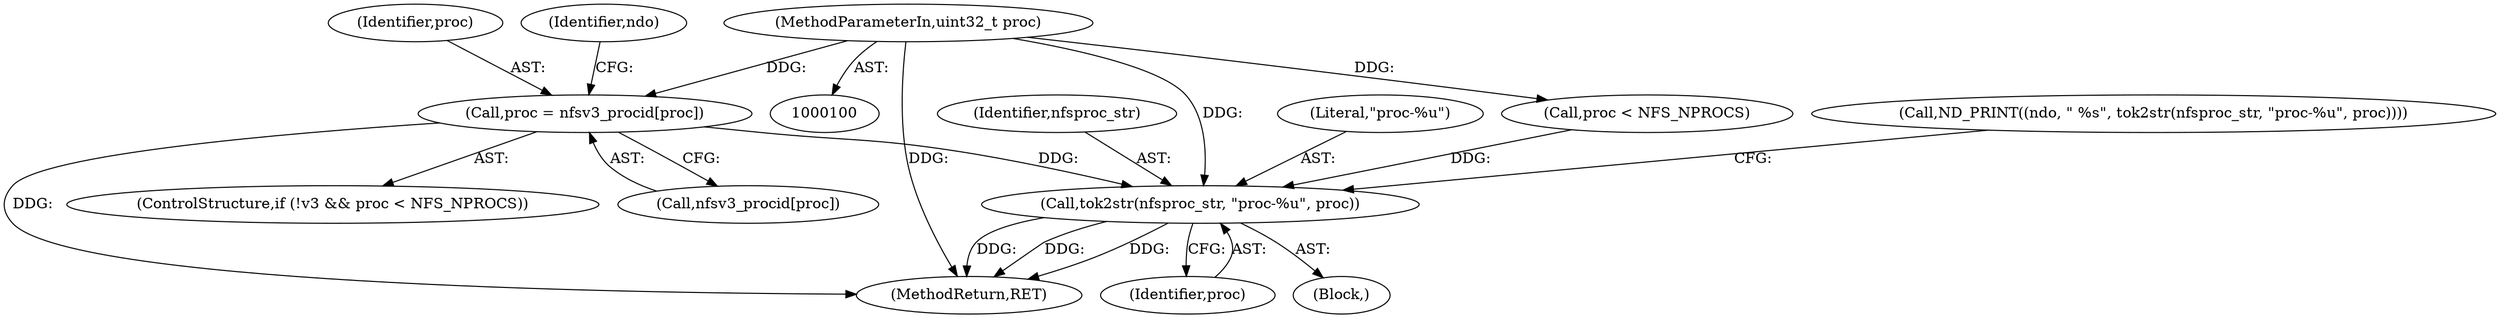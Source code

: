digraph "0_tcpdump_19d25dd8781620cd41bf178a5e2e27fc1cf242d0@array" {
"1000122" [label="(Call,proc = nfsv3_procid[proc])"];
"1000103" [label="(MethodParameterIn,uint32_t proc)"];
"1000132" [label="(Call,tok2str(nfsproc_str, \"proc-%u\", proc))"];
"1000135" [label="(Identifier,proc)"];
"1000123" [label="(Identifier,proc)"];
"1000132" [label="(Call,tok2str(nfsproc_str, \"proc-%u\", proc))"];
"1000130" [label="(Block,)"];
"1000103" [label="(MethodParameterIn,uint32_t proc)"];
"1000115" [label="(ControlStructure,if (!v3 && proc < NFS_NPROCS))"];
"1000133" [label="(Identifier,nfsproc_str)"];
"1000958" [label="(MethodReturn,RET)"];
"1000124" [label="(Call,nfsv3_procid[proc])"];
"1000119" [label="(Call,proc < NFS_NPROCS)"];
"1000122" [label="(Call,proc = nfsv3_procid[proc])"];
"1000129" [label="(Identifier,ndo)"];
"1000134" [label="(Literal,\"proc-%u\")"];
"1000127" [label="(Call,ND_PRINT((ndo, \" %s\", tok2str(nfsproc_str, \"proc-%u\", proc))))"];
"1000122" -> "1000115"  [label="AST: "];
"1000122" -> "1000124"  [label="CFG: "];
"1000123" -> "1000122"  [label="AST: "];
"1000124" -> "1000122"  [label="AST: "];
"1000129" -> "1000122"  [label="CFG: "];
"1000122" -> "1000958"  [label="DDG: "];
"1000103" -> "1000122"  [label="DDG: "];
"1000122" -> "1000132"  [label="DDG: "];
"1000103" -> "1000100"  [label="AST: "];
"1000103" -> "1000958"  [label="DDG: "];
"1000103" -> "1000119"  [label="DDG: "];
"1000103" -> "1000132"  [label="DDG: "];
"1000132" -> "1000130"  [label="AST: "];
"1000132" -> "1000135"  [label="CFG: "];
"1000133" -> "1000132"  [label="AST: "];
"1000134" -> "1000132"  [label="AST: "];
"1000135" -> "1000132"  [label="AST: "];
"1000127" -> "1000132"  [label="CFG: "];
"1000132" -> "1000958"  [label="DDG: "];
"1000132" -> "1000958"  [label="DDG: "];
"1000132" -> "1000958"  [label="DDG: "];
"1000119" -> "1000132"  [label="DDG: "];
}
